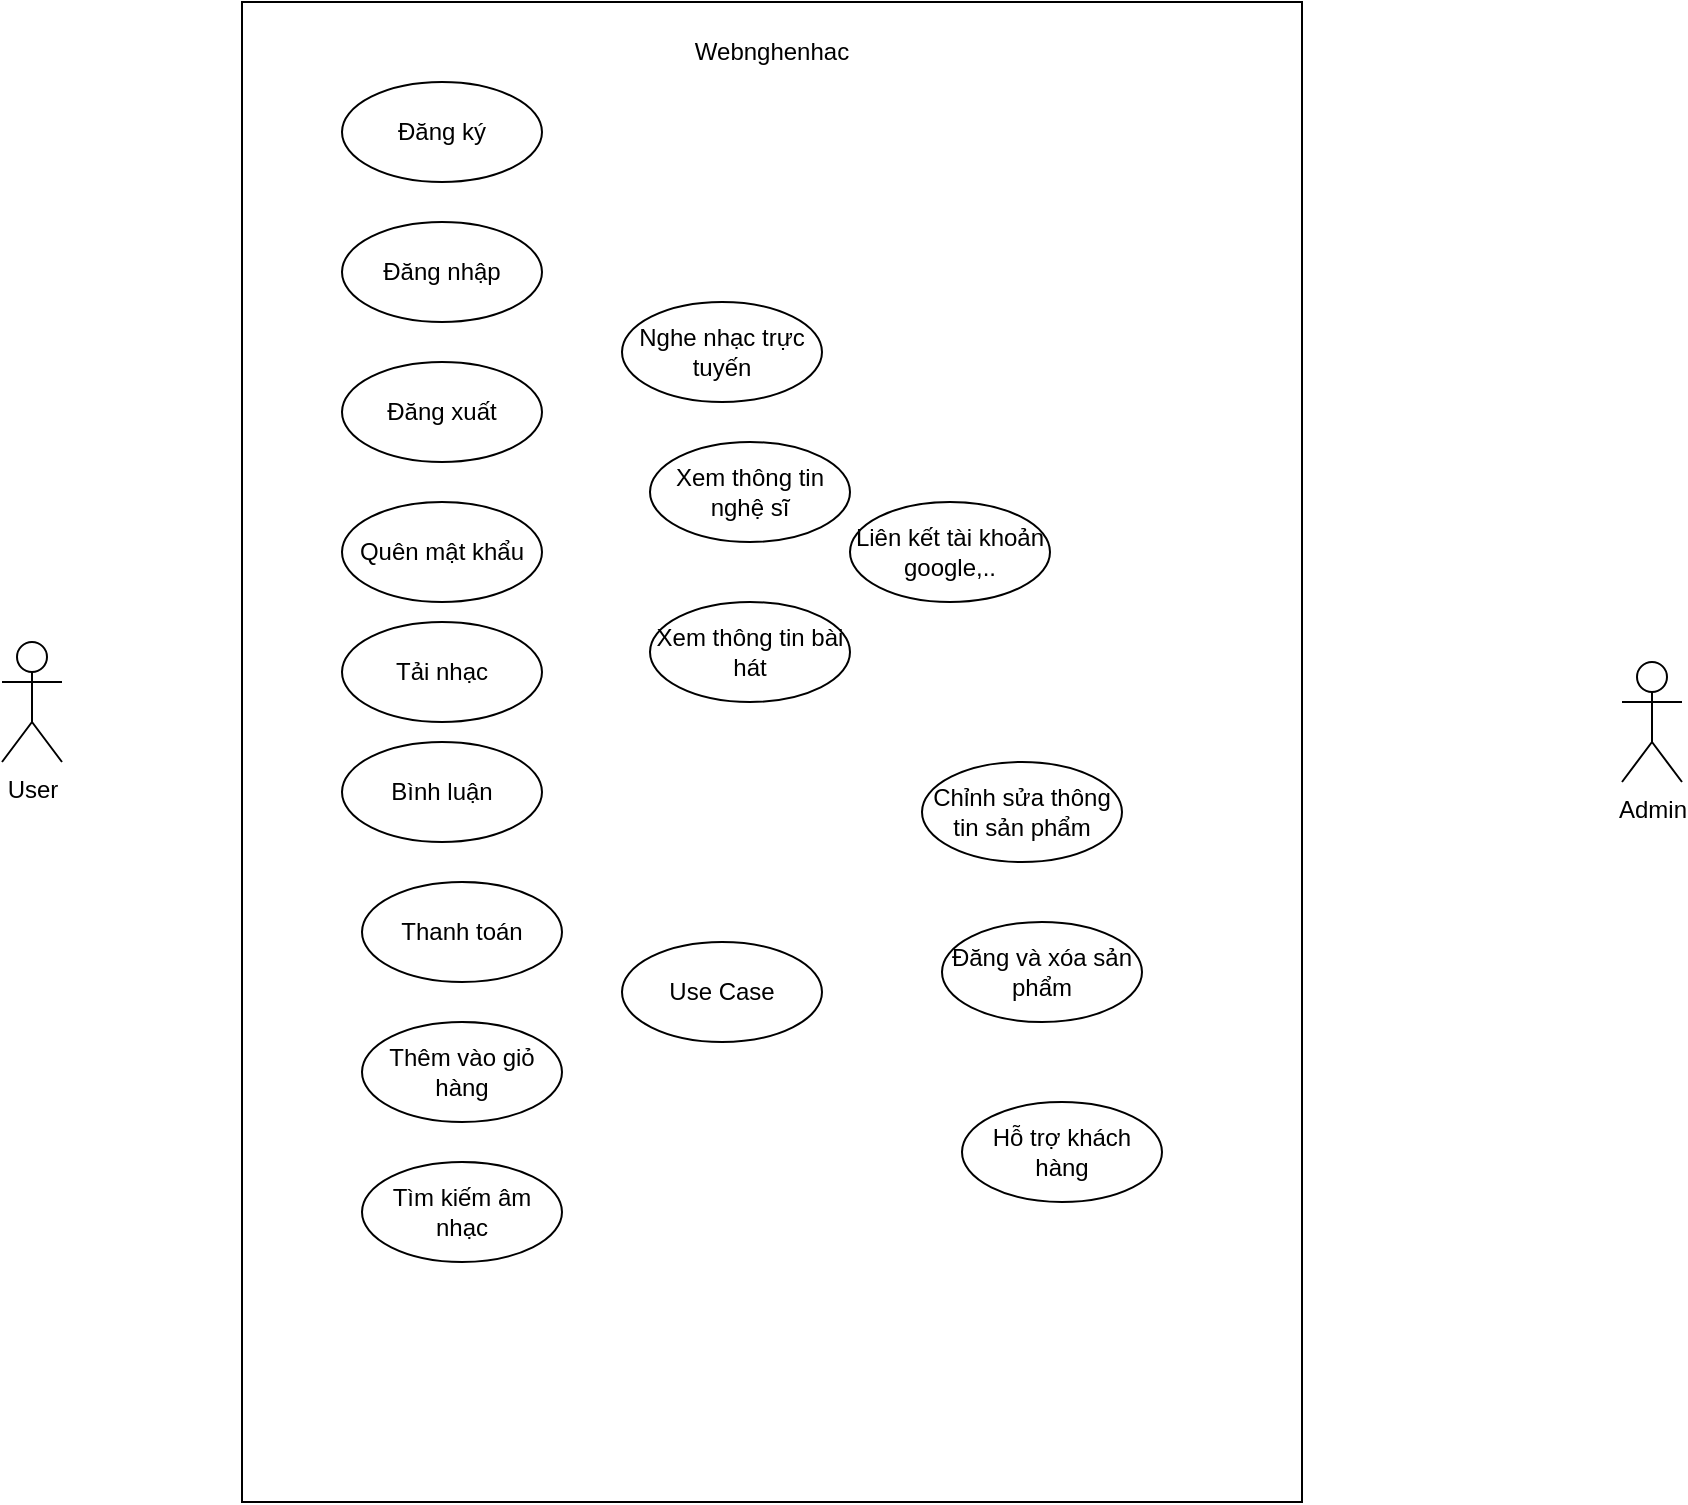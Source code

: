 <mxfile version="22.1.18" type="github">
  <diagram name="Trang-1" id="zD0Yp92a-7xttzoYHKWb">
    <mxGraphModel dx="1050" dy="565" grid="1" gridSize="10" guides="1" tooltips="1" connect="1" arrows="1" fold="1" page="1" pageScale="1" pageWidth="827" pageHeight="1169" math="0" shadow="0">
      <root>
        <mxCell id="0" />
        <mxCell id="1" parent="0" />
        <mxCell id="UPJY3cduDGVZuTllh0rK-2" value="Admin&lt;br&gt;" style="shape=umlActor;verticalLabelPosition=bottom;verticalAlign=top;html=1;" vertex="1" parent="1">
          <mxGeometry x="850" y="420" width="30" height="60" as="geometry" />
        </mxCell>
        <mxCell id="UPJY3cduDGVZuTllh0rK-9" value="User&lt;br&gt;" style="shape=umlActor;verticalLabelPosition=bottom;verticalAlign=top;html=1;" vertex="1" parent="1">
          <mxGeometry x="40" y="410" width="30" height="60" as="geometry" />
        </mxCell>
        <mxCell id="UPJY3cduDGVZuTllh0rK-10" value="Webnghenhac" style="html=1;whiteSpace=wrap;spacingBottom=700;" vertex="1" parent="1">
          <mxGeometry x="160" y="90" width="530" height="750" as="geometry" />
        </mxCell>
        <mxCell id="UPJY3cduDGVZuTllh0rK-11" value="Chỉnh sửa thông tin sản phẩm" style="ellipse;whiteSpace=wrap;html=1;" vertex="1" parent="1">
          <mxGeometry x="500" y="470" width="100" height="50" as="geometry" />
        </mxCell>
        <mxCell id="UPJY3cduDGVZuTllh0rK-12" value="Đăng ký" style="ellipse;whiteSpace=wrap;html=1;" vertex="1" parent="1">
          <mxGeometry x="210" y="130" width="100" height="50" as="geometry" />
        </mxCell>
        <mxCell id="UPJY3cduDGVZuTllh0rK-13" value="Use Case" style="ellipse;whiteSpace=wrap;html=1;" vertex="1" parent="1">
          <mxGeometry x="350" y="560" width="100" height="50" as="geometry" />
        </mxCell>
        <mxCell id="UPJY3cduDGVZuTllh0rK-14" value="Liên kết tài khoản google,.." style="ellipse;whiteSpace=wrap;html=1;" vertex="1" parent="1">
          <mxGeometry x="464" y="340" width="100" height="50" as="geometry" />
        </mxCell>
        <mxCell id="UPJY3cduDGVZuTllh0rK-15" value="Xem thông tin bài hát" style="ellipse;whiteSpace=wrap;html=1;" vertex="1" parent="1">
          <mxGeometry x="364" y="390" width="100" height="50" as="geometry" />
        </mxCell>
        <mxCell id="UPJY3cduDGVZuTllh0rK-16" value="Xem thông tin nghệ sĩ" style="ellipse;whiteSpace=wrap;html=1;" vertex="1" parent="1">
          <mxGeometry x="364" y="310" width="100" height="50" as="geometry" />
        </mxCell>
        <mxCell id="UPJY3cduDGVZuTllh0rK-17" value="Nghe nhạc trực tuyến" style="ellipse;whiteSpace=wrap;html=1;" vertex="1" parent="1">
          <mxGeometry x="350" y="240" width="100" height="50" as="geometry" />
        </mxCell>
        <mxCell id="UPJY3cduDGVZuTllh0rK-18" value="Tìm kiếm âm nhạc" style="ellipse;whiteSpace=wrap;html=1;" vertex="1" parent="1">
          <mxGeometry x="220" y="670" width="100" height="50" as="geometry" />
        </mxCell>
        <mxCell id="UPJY3cduDGVZuTllh0rK-19" value="Thêm vào giỏ hàng" style="ellipse;whiteSpace=wrap;html=1;" vertex="1" parent="1">
          <mxGeometry x="220" y="600" width="100" height="50" as="geometry" />
        </mxCell>
        <mxCell id="UPJY3cduDGVZuTllh0rK-20" value="Thanh toán" style="ellipse;whiteSpace=wrap;html=1;" vertex="1" parent="1">
          <mxGeometry x="220" y="530" width="100" height="50" as="geometry" />
        </mxCell>
        <mxCell id="UPJY3cduDGVZuTllh0rK-21" value="Bình luận" style="ellipse;whiteSpace=wrap;html=1;" vertex="1" parent="1">
          <mxGeometry x="210" y="460" width="100" height="50" as="geometry" />
        </mxCell>
        <mxCell id="UPJY3cduDGVZuTllh0rK-22" value="Tải nhạc" style="ellipse;whiteSpace=wrap;html=1;" vertex="1" parent="1">
          <mxGeometry x="210" y="400" width="100" height="50" as="geometry" />
        </mxCell>
        <mxCell id="UPJY3cduDGVZuTllh0rK-23" value="Quên mật khẩu" style="ellipse;whiteSpace=wrap;html=1;" vertex="1" parent="1">
          <mxGeometry x="210" y="340" width="100" height="50" as="geometry" />
        </mxCell>
        <mxCell id="UPJY3cduDGVZuTllh0rK-24" value="Đăng xuất" style="ellipse;whiteSpace=wrap;html=1;" vertex="1" parent="1">
          <mxGeometry x="210" y="270" width="100" height="50" as="geometry" />
        </mxCell>
        <mxCell id="UPJY3cduDGVZuTllh0rK-25" value="Đăng nhập" style="ellipse;whiteSpace=wrap;html=1;" vertex="1" parent="1">
          <mxGeometry x="210" y="200" width="100" height="50" as="geometry" />
        </mxCell>
        <mxCell id="UPJY3cduDGVZuTllh0rK-27" value="Đăng và xóa sản phẩm" style="ellipse;whiteSpace=wrap;html=1;" vertex="1" parent="1">
          <mxGeometry x="510" y="550" width="100" height="50" as="geometry" />
        </mxCell>
        <mxCell id="UPJY3cduDGVZuTllh0rK-28" value="Hỗ trợ khách hàng" style="ellipse;whiteSpace=wrap;html=1;" vertex="1" parent="1">
          <mxGeometry x="520" y="640" width="100" height="50" as="geometry" />
        </mxCell>
      </root>
    </mxGraphModel>
  </diagram>
</mxfile>
